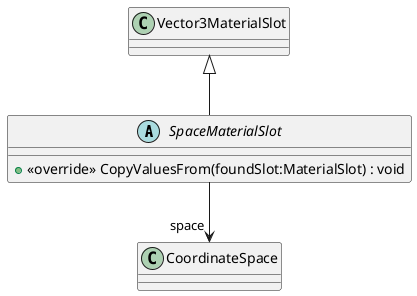 @startuml
abstract class SpaceMaterialSlot {
    + <<override>> CopyValuesFrom(foundSlot:MaterialSlot) : void
}
Vector3MaterialSlot <|-- SpaceMaterialSlot
SpaceMaterialSlot --> "space" CoordinateSpace
@enduml
